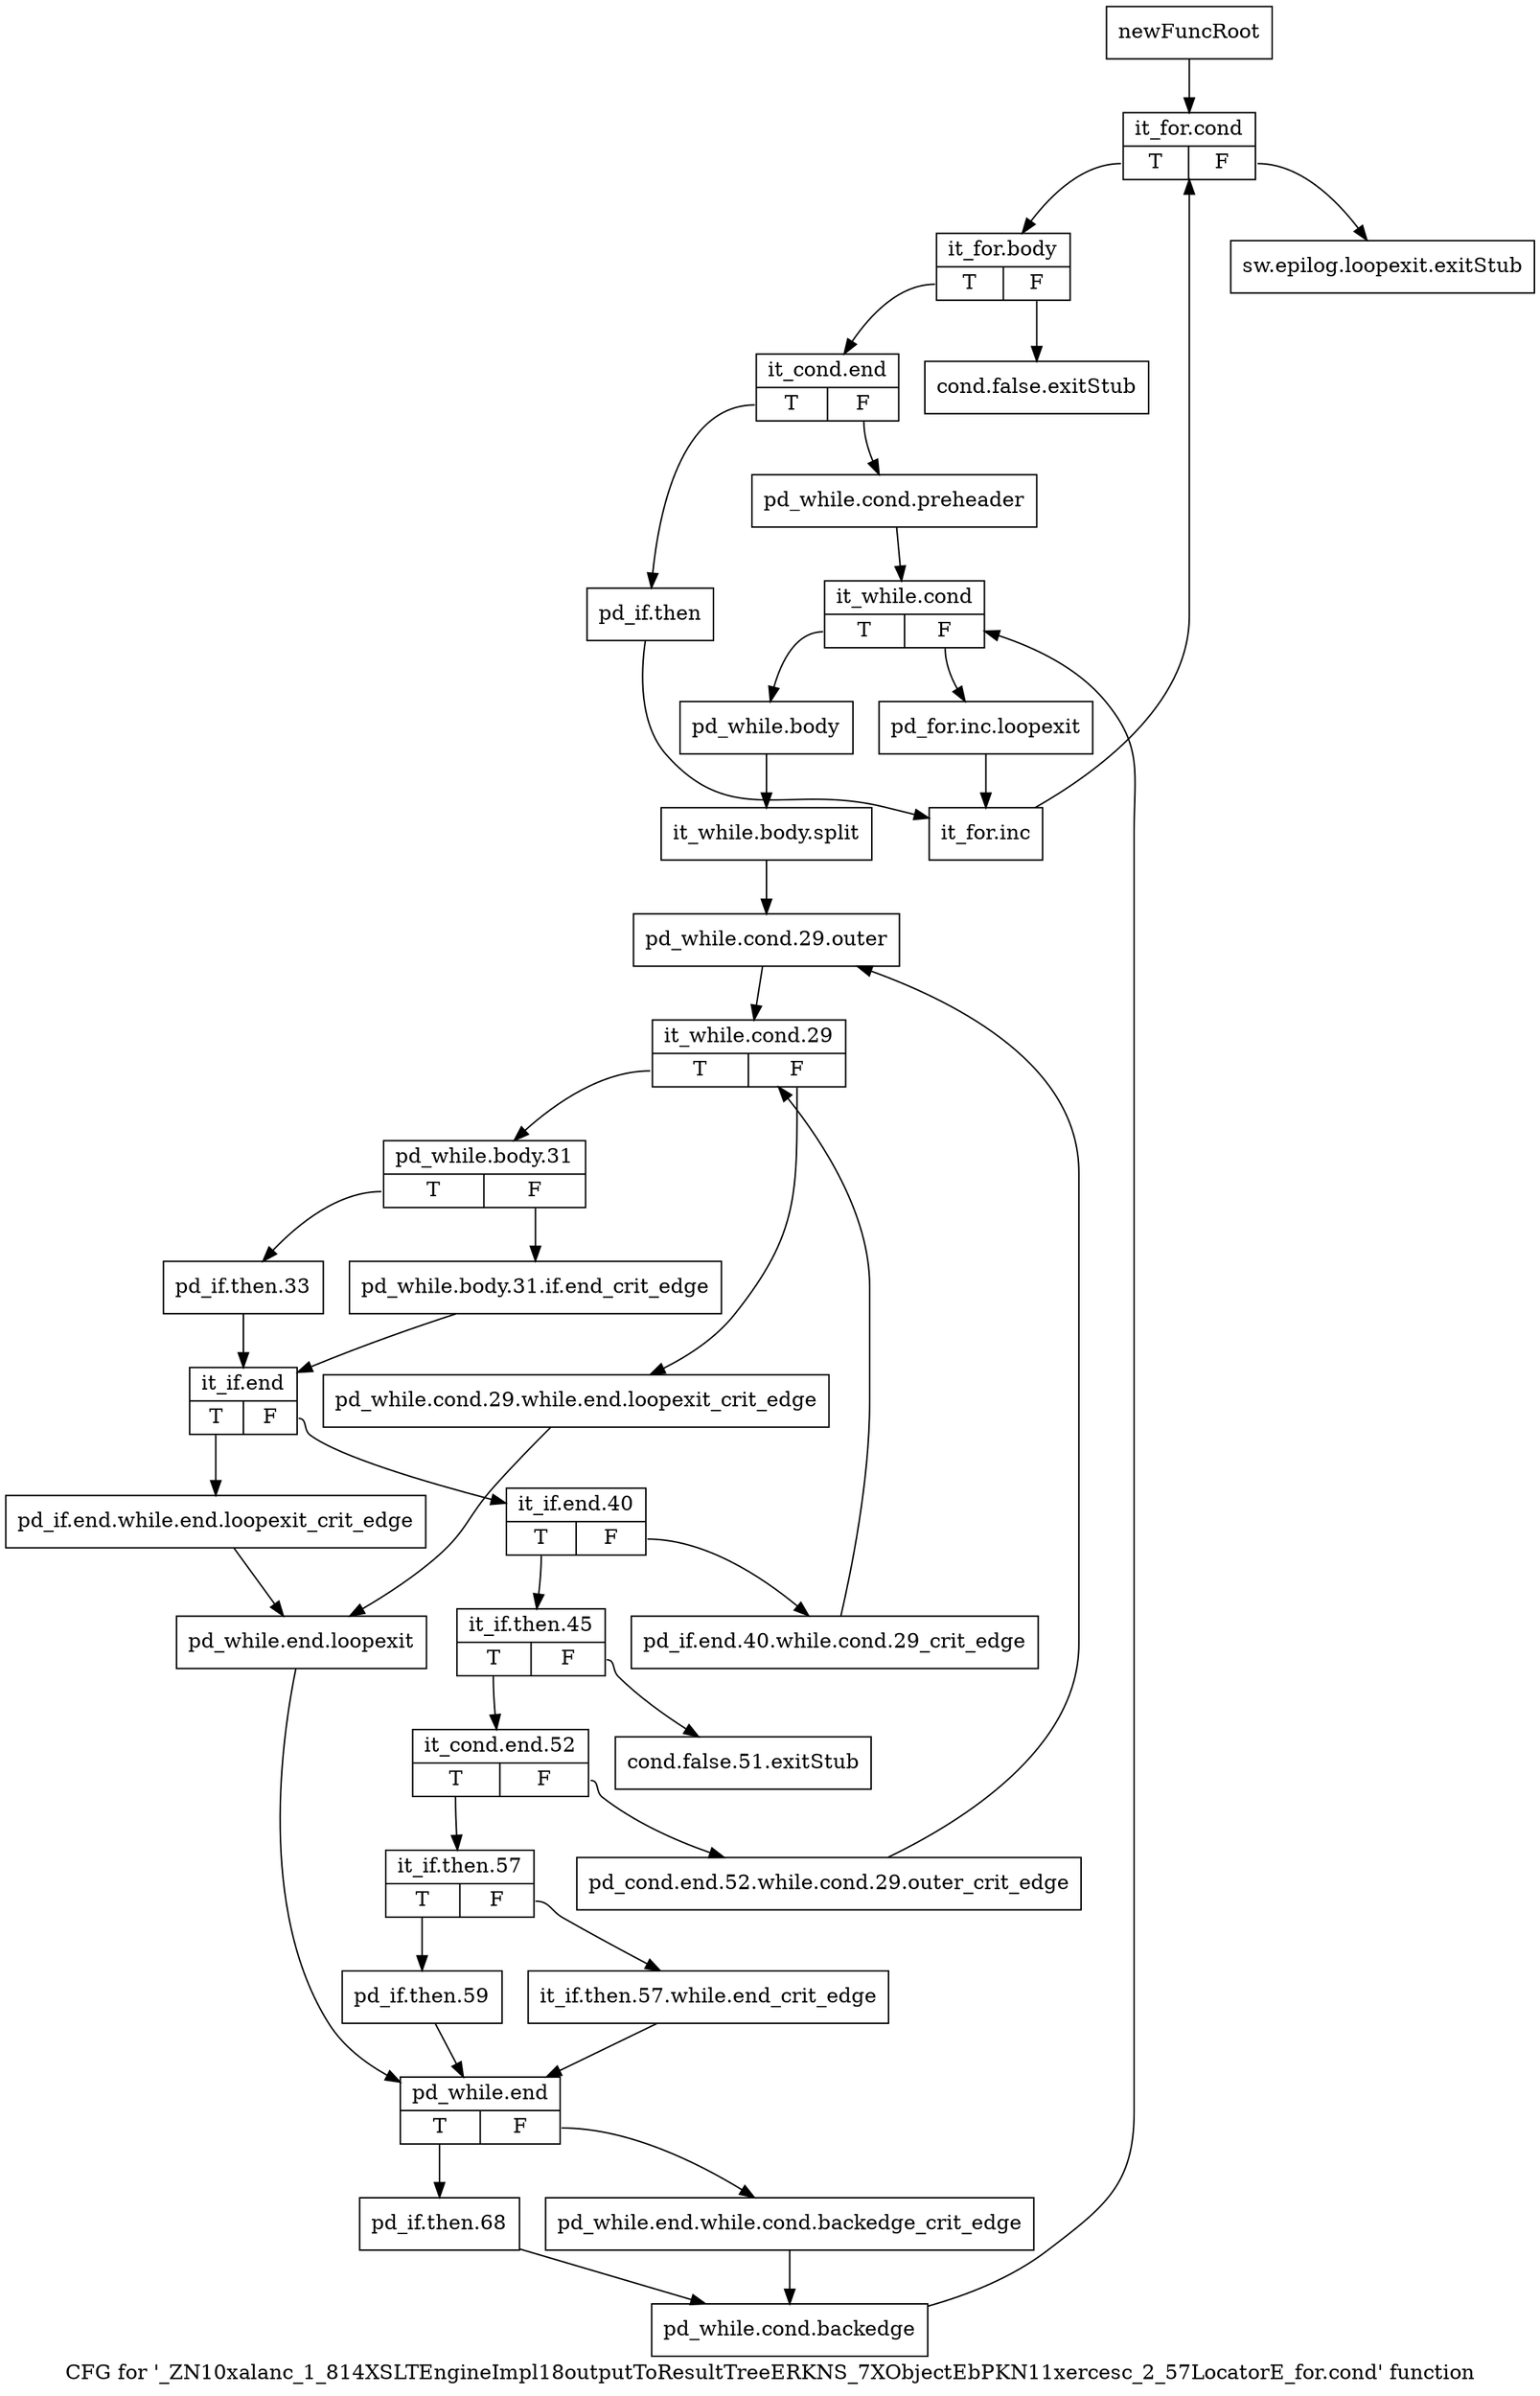 digraph "CFG for '_ZN10xalanc_1_814XSLTEngineImpl18outputToResultTreeERKNS_7XObjectEbPKN11xercesc_2_57LocatorE_for.cond' function" {
	label="CFG for '_ZN10xalanc_1_814XSLTEngineImpl18outputToResultTreeERKNS_7XObjectEbPKN11xercesc_2_57LocatorE_for.cond' function";

	Node0x8377dc0 [shape=record,label="{newFuncRoot}"];
	Node0x8377dc0 -> Node0x8377f00;
	Node0x8377e10 [shape=record,label="{sw.epilog.loopexit.exitStub}"];
	Node0x8377e60 [shape=record,label="{cond.false.exitStub}"];
	Node0x8377eb0 [shape=record,label="{cond.false.51.exitStub}"];
	Node0x8377f00 [shape=record,label="{it_for.cond|{<s0>T|<s1>F}}"];
	Node0x8377f00:s0 -> Node0x8377f50;
	Node0x8377f00:s1 -> Node0x8377e10;
	Node0x8377f50 [shape=record,label="{it_for.body|{<s0>T|<s1>F}}"];
	Node0x8377f50:s0 -> Node0x8377fa0;
	Node0x8377f50:s1 -> Node0x8377e60;
	Node0x8377fa0 [shape=record,label="{it_cond.end|{<s0>T|<s1>F}}"];
	Node0x8377fa0:s0 -> Node0x837a690;
	Node0x8377fa0:s1 -> Node0x8377ff0;
	Node0x8377ff0 [shape=record,label="{pd_while.cond.preheader}"];
	Node0x8377ff0 -> Node0x8378040;
	Node0x8378040 [shape=record,label="{it_while.cond|{<s0>T|<s1>F}}"];
	Node0x8378040:s0 -> Node0x83780e0;
	Node0x8378040:s1 -> Node0x8378090;
	Node0x8378090 [shape=record,label="{pd_for.inc.loopexit}"];
	Node0x8378090 -> Node0x837a6e0;
	Node0x83780e0 [shape=record,label="{pd_while.body}"];
	Node0x83780e0 -> Node0xd19ebe0;
	Node0xd19ebe0 [shape=record,label="{it_while.body.split}"];
	Node0xd19ebe0 -> Node0x8378130;
	Node0x8378130 [shape=record,label="{pd_while.cond.29.outer}"];
	Node0x8378130 -> Node0x8378180;
	Node0x8378180 [shape=record,label="{it_while.cond.29|{<s0>T|<s1>F}}"];
	Node0x8378180:s0 -> Node0x8378220;
	Node0x8378180:s1 -> Node0x83781d0;
	Node0x83781d0 [shape=record,label="{pd_while.cond.29.while.end.loopexit_crit_edge}"];
	Node0x83781d0 -> Node0x837a500;
	Node0x8378220 [shape=record,label="{pd_while.body.31|{<s0>T|<s1>F}}"];
	Node0x8378220:s0 -> Node0x83782c0;
	Node0x8378220:s1 -> Node0x8378270;
	Node0x8378270 [shape=record,label="{pd_while.body.31.if.end_crit_edge}"];
	Node0x8378270 -> Node0x8378310;
	Node0x83782c0 [shape=record,label="{pd_if.then.33}"];
	Node0x83782c0 -> Node0x8378310;
	Node0x8378310 [shape=record,label="{it_if.end|{<s0>T|<s1>F}}"];
	Node0x8378310:s0 -> Node0x837a4b0;
	Node0x8378310:s1 -> Node0x8378360;
	Node0x8378360 [shape=record,label="{it_if.end.40|{<s0>T|<s1>F}}"];
	Node0x8378360:s0 -> Node0x8378400;
	Node0x8378360:s1 -> Node0x83783b0;
	Node0x83783b0 [shape=record,label="{pd_if.end.40.while.cond.29_crit_edge}"];
	Node0x83783b0 -> Node0x8378180;
	Node0x8378400 [shape=record,label="{it_if.then.45|{<s0>T|<s1>F}}"];
	Node0x8378400:s0 -> Node0x8378450;
	Node0x8378400:s1 -> Node0x8377eb0;
	Node0x8378450 [shape=record,label="{it_cond.end.52|{<s0>T|<s1>F}}"];
	Node0x8378450:s0 -> Node0x83784f0;
	Node0x8378450:s1 -> Node0x83784a0;
	Node0x83784a0 [shape=record,label="{pd_cond.end.52.while.cond.29.outer_crit_edge}"];
	Node0x83784a0 -> Node0x8378130;
	Node0x83784f0 [shape=record,label="{it_if.then.57|{<s0>T|<s1>F}}"];
	Node0x83784f0:s0 -> Node0x8371470;
	Node0x83784f0:s1 -> Node0x8378540;
	Node0x8378540 [shape=record,label="{it_if.then.57.while.end_crit_edge}"];
	Node0x8378540 -> Node0x837a550;
	Node0x8371470 [shape=record,label="{pd_if.then.59}"];
	Node0x8371470 -> Node0x837a550;
	Node0x837a4b0 [shape=record,label="{pd_if.end.while.end.loopexit_crit_edge}"];
	Node0x837a4b0 -> Node0x837a500;
	Node0x837a500 [shape=record,label="{pd_while.end.loopexit}"];
	Node0x837a500 -> Node0x837a550;
	Node0x837a550 [shape=record,label="{pd_while.end|{<s0>T|<s1>F}}"];
	Node0x837a550:s0 -> Node0x837a5f0;
	Node0x837a550:s1 -> Node0x837a5a0;
	Node0x837a5a0 [shape=record,label="{pd_while.end.while.cond.backedge_crit_edge}"];
	Node0x837a5a0 -> Node0x837a640;
	Node0x837a5f0 [shape=record,label="{pd_if.then.68}"];
	Node0x837a5f0 -> Node0x837a640;
	Node0x837a640 [shape=record,label="{pd_while.cond.backedge}"];
	Node0x837a640 -> Node0x8378040;
	Node0x837a690 [shape=record,label="{pd_if.then}"];
	Node0x837a690 -> Node0x837a6e0;
	Node0x837a6e0 [shape=record,label="{it_for.inc}"];
	Node0x837a6e0 -> Node0x8377f00;
}
